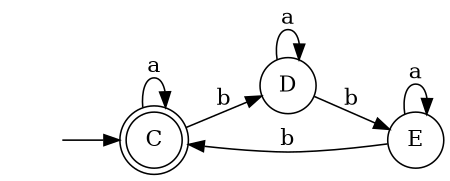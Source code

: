 digraph {
	rankdir=LR;
	margin=0;
	size=3;
	node[shape=circle margin=0]
	C[shape=doublecircle];
	" "[color=white];

	" " -> C;
	C -> C[label=a];
	C -> D[label=b];
	D -> D[label=a];
	D -> E[label=b];
	E -> E[label=a];
	E -> C[label=b];
	
}